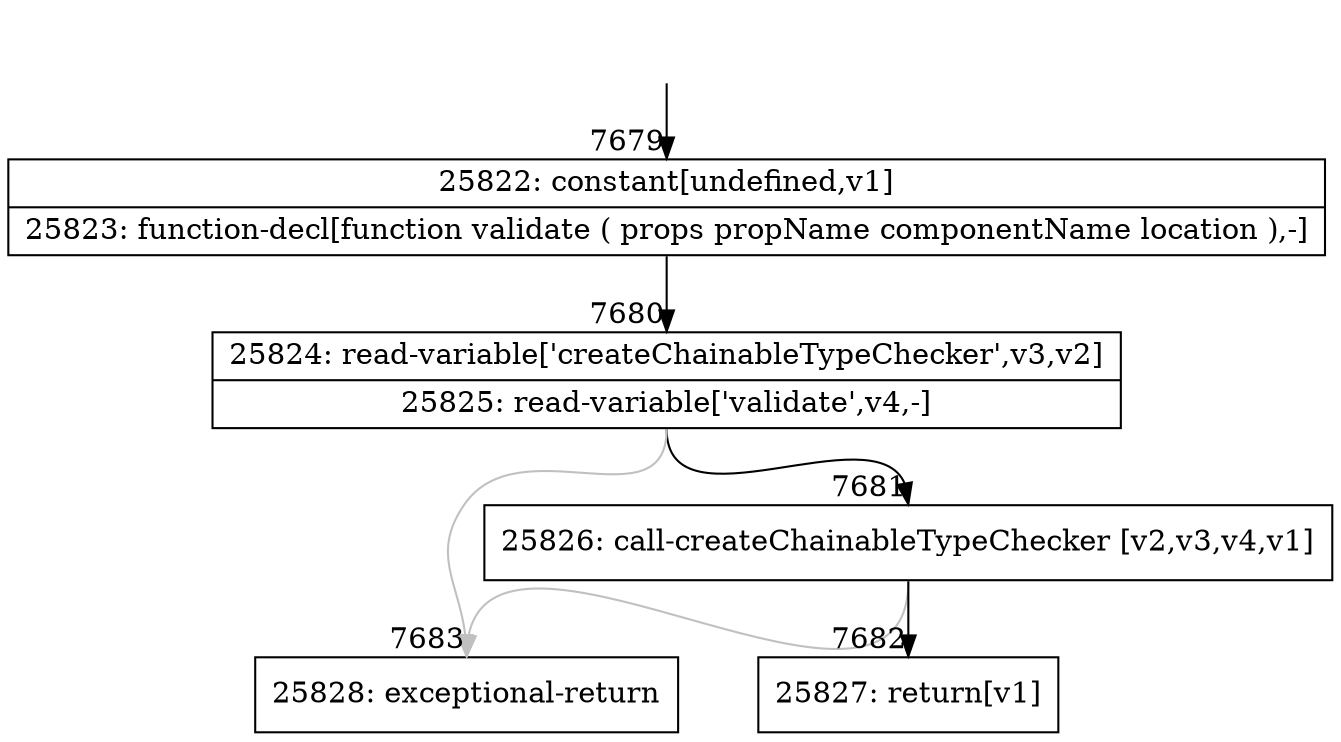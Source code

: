 digraph {
rankdir="TD"
BB_entry543[shape=none,label=""];
BB_entry543 -> BB7679 [tailport=s, headport=n, headlabel="    7679"]
BB7679 [shape=record label="{25822: constant[undefined,v1]|25823: function-decl[function validate ( props propName componentName location ),-]}" ] 
BB7679 -> BB7680 [tailport=s, headport=n, headlabel="      7680"]
BB7680 [shape=record label="{25824: read-variable['createChainableTypeChecker',v3,v2]|25825: read-variable['validate',v4,-]}" ] 
BB7680 -> BB7681 [tailport=s, headport=n, headlabel="      7681"]
BB7680 -> BB7683 [tailport=s, headport=n, color=gray, headlabel="      7683"]
BB7681 [shape=record label="{25826: call-createChainableTypeChecker [v2,v3,v4,v1]}" ] 
BB7681 -> BB7682 [tailport=s, headport=n, headlabel="      7682"]
BB7681 -> BB7683 [tailport=s, headport=n, color=gray]
BB7682 [shape=record label="{25827: return[v1]}" ] 
BB7683 [shape=record label="{25828: exceptional-return}" ] 
//#$~ 13631
}
